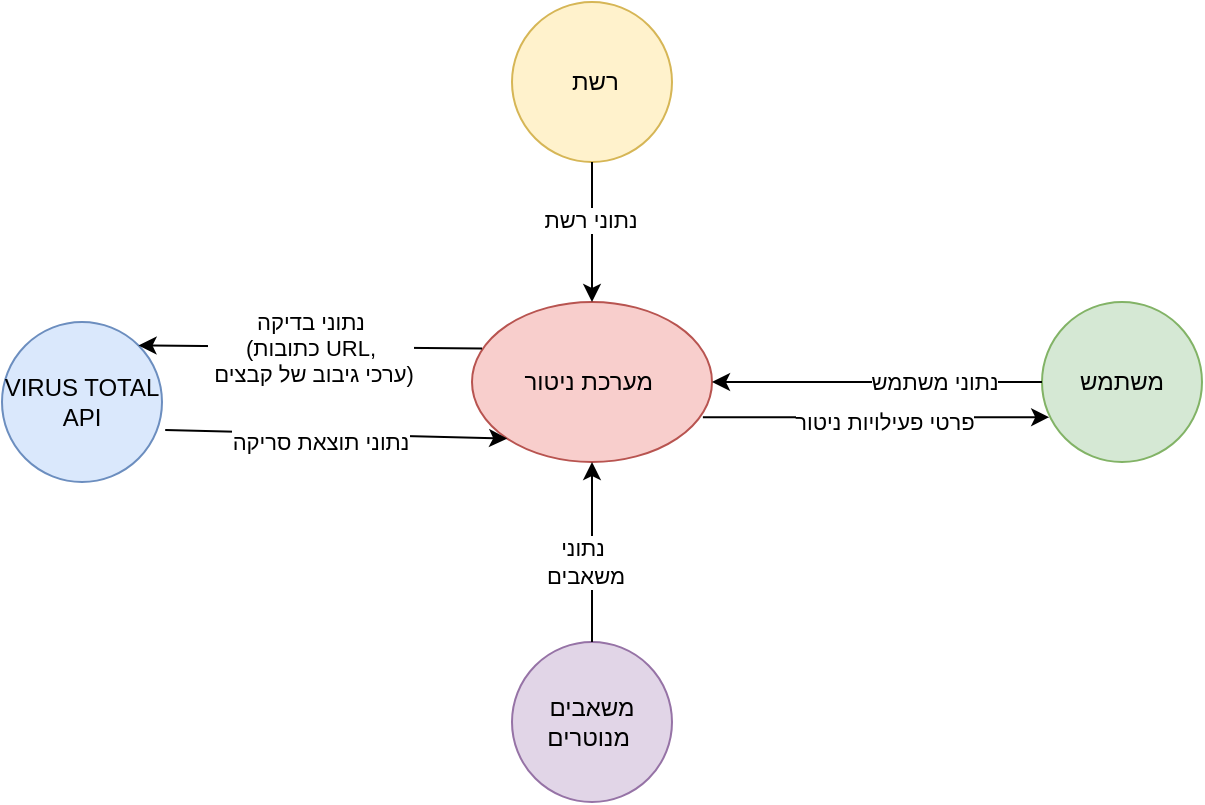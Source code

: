 <mxfile version="27.0.2">
  <diagram name="Page-1" id="RH6nrCcWuVhgYhGJwdLU">
    <mxGraphModel dx="1042" dy="626" grid="1" gridSize="10" guides="1" tooltips="1" connect="1" arrows="1" fold="1" page="1" pageScale="1" pageWidth="850" pageHeight="1100" math="0" shadow="0">
      <root>
        <mxCell id="0" />
        <mxCell id="1" parent="0" />
        <mxCell id="lLTY7_Zr0CbymDJMCOrj-1" value="מערכת ניטור&amp;nbsp;" style="ellipse;whiteSpace=wrap;html=1;fillColor=#f8cecc;strokeColor=#b85450;" parent="1" vertex="1">
          <mxGeometry x="305" y="240" width="120" height="80" as="geometry" />
        </mxCell>
        <mxCell id="lLTY7_Zr0CbymDJMCOrj-2" value="משתמש" style="ellipse;whiteSpace=wrap;html=1;aspect=fixed;fillColor=#d5e8d4;strokeColor=#82b366;" parent="1" vertex="1">
          <mxGeometry x="590" y="240" width="80" height="80" as="geometry" />
        </mxCell>
        <mxCell id="lLTY7_Zr0CbymDJMCOrj-4" value="VIRUS TOTAL API" style="ellipse;whiteSpace=wrap;html=1;aspect=fixed;fillColor=#dae8fc;strokeColor=#6c8ebf;" parent="1" vertex="1">
          <mxGeometry x="70" y="250" width="80" height="80" as="geometry" />
        </mxCell>
        <mxCell id="lLTY7_Zr0CbymDJMCOrj-19" value="" style="endArrow=classic;html=1;rounded=0;exitX=0.042;exitY=0.29;exitDx=0;exitDy=0;entryX=1;entryY=0;entryDx=0;entryDy=0;exitPerimeter=0;" parent="1" source="lLTY7_Zr0CbymDJMCOrj-1" target="lLTY7_Zr0CbymDJMCOrj-4" edge="1">
          <mxGeometry width="50" height="50" relative="1" as="geometry">
            <mxPoint x="450" y="300" as="sourcePoint" />
            <mxPoint x="400" y="350" as="targetPoint" />
          </mxGeometry>
        </mxCell>
        <mxCell id="lLTY7_Zr0CbymDJMCOrj-20" value="נתוני בדיקה&lt;br&gt;(כתובות URL,&lt;br&gt;&amp;nbsp;ערכי גיבוב של קבצים)" style="edgeLabel;html=1;align=center;verticalAlign=middle;resizable=0;points=[];" parent="lLTY7_Zr0CbymDJMCOrj-19" vertex="1" connectable="0">
          <mxGeometry x="-0.069" relative="1" as="geometry">
            <mxPoint x="-6" as="offset" />
          </mxGeometry>
        </mxCell>
        <mxCell id="zT8zyoZyY9B16h4DEHLp-2" value="" style="endArrow=classic;html=1;rounded=0;exitX=0;exitY=0.5;exitDx=0;exitDy=0;entryX=1;entryY=0.5;entryDx=0;entryDy=0;" parent="1" source="lLTY7_Zr0CbymDJMCOrj-2" target="lLTY7_Zr0CbymDJMCOrj-1" edge="1">
          <mxGeometry width="50" height="50" relative="1" as="geometry">
            <mxPoint x="400" y="350" as="sourcePoint" />
            <mxPoint x="450" y="300" as="targetPoint" />
          </mxGeometry>
        </mxCell>
        <mxCell id="zT8zyoZyY9B16h4DEHLp-3" value="נתוני משתמש" style="edgeLabel;html=1;align=center;verticalAlign=middle;resizable=0;points=[];" parent="zT8zyoZyY9B16h4DEHLp-2" vertex="1" connectable="0">
          <mxGeometry x="-0.332" relative="1" as="geometry">
            <mxPoint x="1" as="offset" />
          </mxGeometry>
        </mxCell>
        <mxCell id="zT8zyoZyY9B16h4DEHLp-4" value="&amp;nbsp;רשת" style="ellipse;whiteSpace=wrap;html=1;aspect=fixed;fillColor=#fff2cc;strokeColor=#d6b656;" parent="1" vertex="1">
          <mxGeometry x="325" y="90" width="80" height="80" as="geometry" />
        </mxCell>
        <mxCell id="zT8zyoZyY9B16h4DEHLp-5" value="משאבים מנוטרים&amp;nbsp;" style="ellipse;whiteSpace=wrap;html=1;aspect=fixed;fillColor=#e1d5e7;strokeColor=#9673a6;" parent="1" vertex="1">
          <mxGeometry x="325" y="410" width="80" height="80" as="geometry" />
        </mxCell>
        <mxCell id="zT8zyoZyY9B16h4DEHLp-7" value="" style="endArrow=classic;html=1;rounded=0;exitX=0.962;exitY=0.72;exitDx=0;exitDy=0;exitPerimeter=0;entryX=0.045;entryY=0.72;entryDx=0;entryDy=0;entryPerimeter=0;" parent="1" source="lLTY7_Zr0CbymDJMCOrj-1" target="lLTY7_Zr0CbymDJMCOrj-2" edge="1">
          <mxGeometry width="50" height="50" relative="1" as="geometry">
            <mxPoint x="400" y="420" as="sourcePoint" />
            <mxPoint x="450" y="370" as="targetPoint" />
          </mxGeometry>
        </mxCell>
        <mxCell id="pT_HB9KxdguPN94yI6Qg-2" value="פרטי פעילויות ניטור" style="edgeLabel;html=1;align=center;verticalAlign=middle;resizable=0;points=[];" vertex="1" connectable="0" parent="zT8zyoZyY9B16h4DEHLp-7">
          <mxGeometry x="0.238" y="1" relative="1" as="geometry">
            <mxPoint x="-17" y="3" as="offset" />
          </mxGeometry>
        </mxCell>
        <mxCell id="zT8zyoZyY9B16h4DEHLp-9" value="" style="endArrow=classic;html=1;rounded=0;exitX=0.5;exitY=0;exitDx=0;exitDy=0;entryX=0.5;entryY=1;entryDx=0;entryDy=0;" parent="1" source="zT8zyoZyY9B16h4DEHLp-5" target="lLTY7_Zr0CbymDJMCOrj-1" edge="1">
          <mxGeometry width="50" height="50" relative="1" as="geometry">
            <mxPoint x="400" y="420" as="sourcePoint" />
            <mxPoint x="450" y="370" as="targetPoint" />
          </mxGeometry>
        </mxCell>
        <mxCell id="zT8zyoZyY9B16h4DEHLp-10" value="נתוני&lt;br&gt;&amp;nbsp;משאבים" style="edgeLabel;html=1;align=center;verticalAlign=middle;resizable=0;points=[];" parent="zT8zyoZyY9B16h4DEHLp-9" vertex="1" connectable="0">
          <mxGeometry x="0.242" y="-2" relative="1" as="geometry">
            <mxPoint x="-7" y="16" as="offset" />
          </mxGeometry>
        </mxCell>
        <mxCell id="zT8zyoZyY9B16h4DEHLp-11" value="" style="endArrow=classic;html=1;rounded=0;exitX=0.5;exitY=1;exitDx=0;exitDy=0;entryX=0.5;entryY=0;entryDx=0;entryDy=0;" parent="1" source="zT8zyoZyY9B16h4DEHLp-4" target="lLTY7_Zr0CbymDJMCOrj-1" edge="1">
          <mxGeometry width="50" height="50" relative="1" as="geometry">
            <mxPoint x="400" y="420" as="sourcePoint" />
            <mxPoint x="450" y="370" as="targetPoint" />
          </mxGeometry>
        </mxCell>
        <mxCell id="zT8zyoZyY9B16h4DEHLp-12" value="נתוני רשת" style="edgeLabel;html=1;align=center;verticalAlign=middle;resizable=0;points=[];" parent="zT8zyoZyY9B16h4DEHLp-11" vertex="1" connectable="0">
          <mxGeometry x="-0.171" y="-1" relative="1" as="geometry">
            <mxPoint as="offset" />
          </mxGeometry>
        </mxCell>
        <mxCell id="zT8zyoZyY9B16h4DEHLp-13" value="" style="endArrow=classic;html=1;rounded=0;exitX=1.02;exitY=0.675;exitDx=0;exitDy=0;entryX=0;entryY=1;entryDx=0;entryDy=0;exitPerimeter=0;" parent="1" source="lLTY7_Zr0CbymDJMCOrj-4" target="lLTY7_Zr0CbymDJMCOrj-1" edge="1">
          <mxGeometry width="50" height="50" relative="1" as="geometry">
            <mxPoint x="400" y="420" as="sourcePoint" />
            <mxPoint x="450" y="370" as="targetPoint" />
          </mxGeometry>
        </mxCell>
        <mxCell id="zT8zyoZyY9B16h4DEHLp-14" value="נתוני תוצאת סריקה" style="edgeLabel;html=1;align=center;verticalAlign=middle;resizable=0;points=[];" parent="zT8zyoZyY9B16h4DEHLp-13" vertex="1" connectable="0">
          <mxGeometry x="-0.095" y="-4" relative="1" as="geometry">
            <mxPoint as="offset" />
          </mxGeometry>
        </mxCell>
      </root>
    </mxGraphModel>
  </diagram>
</mxfile>
